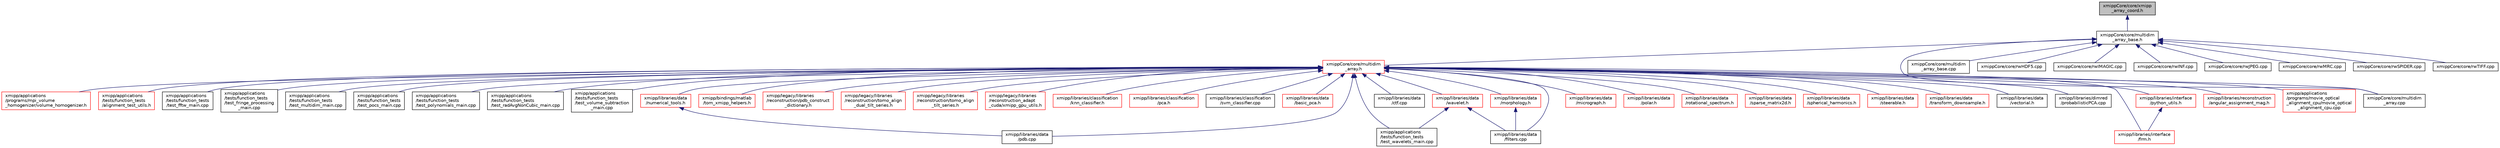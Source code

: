 digraph "xmippCore/core/xmipp_array_coord.h"
{
  edge [fontname="Helvetica",fontsize="10",labelfontname="Helvetica",labelfontsize="10"];
  node [fontname="Helvetica",fontsize="10",shape=record];
  Node2 [label="xmippCore/core/xmipp\l_array_coord.h",height=0.2,width=0.4,color="black", fillcolor="grey75", style="filled", fontcolor="black"];
  Node2 -> Node3 [dir="back",color="midnightblue",fontsize="10",style="solid",fontname="Helvetica"];
  Node3 [label="xmippCore/core/multidim\l_array_base.h",height=0.2,width=0.4,color="black", fillcolor="white", style="filled",URL="$multidim__array__base_8h.html"];
  Node3 -> Node4 [dir="back",color="midnightblue",fontsize="10",style="solid",fontname="Helvetica"];
  Node4 [label="xmippCore/core/multidim\l_array.h",height=0.2,width=0.4,color="red", fillcolor="white", style="filled",URL="$multidim__array_8h.html"];
  Node4 -> Node5 [dir="back",color="midnightblue",fontsize="10",style="solid",fontname="Helvetica"];
  Node5 [label="xmipp/applications\l/programs/movie_optical\l_alignment_cpu/movie_optical\l_alignment_cpu.cpp",height=0.2,width=0.4,color="red", fillcolor="white", style="filled",URL="$movie__optical__alignment__cpu_8cpp.html"];
  Node4 -> Node7 [dir="back",color="midnightblue",fontsize="10",style="solid",fontname="Helvetica"];
  Node7 [label="xmipp/applications\l/programs/mpi_volume\l_homogenizer/volume_homogenizer.h",height=0.2,width=0.4,color="red", fillcolor="white", style="filled",URL="$volume__homogenizer_8h.html"];
  Node4 -> Node12 [dir="back",color="midnightblue",fontsize="10",style="solid",fontname="Helvetica"];
  Node12 [label="xmipp/applications\l/tests/function_tests\l/alignment_test_utils.h",height=0.2,width=0.4,color="red", fillcolor="white", style="filled",URL="$alignment__test__utils_8h.html"];
  Node4 -> Node22 [dir="back",color="midnightblue",fontsize="10",style="solid",fontname="Helvetica"];
  Node22 [label="xmipp/applications\l/tests/function_tests\l/test_fftw_main.cpp",height=0.2,width=0.4,color="black", fillcolor="white", style="filled",URL="$test__fftw__main_8cpp.html"];
  Node4 -> Node23 [dir="back",color="midnightblue",fontsize="10",style="solid",fontname="Helvetica"];
  Node23 [label="xmipp/applications\l/tests/function_tests\l/test_fringe_processing\l_main.cpp",height=0.2,width=0.4,color="black", fillcolor="white", style="filled",URL="$test__fringe__processing__main_8cpp.html"];
  Node4 -> Node24 [dir="back",color="midnightblue",fontsize="10",style="solid",fontname="Helvetica"];
  Node24 [label="xmipp/applications\l/tests/function_tests\l/test_multidim_main.cpp",height=0.2,width=0.4,color="black", fillcolor="white", style="filled",URL="$test__multidim__main_8cpp.html"];
  Node4 -> Node25 [dir="back",color="midnightblue",fontsize="10",style="solid",fontname="Helvetica"];
  Node25 [label="xmipp/applications\l/tests/function_tests\l/test_pocs_main.cpp",height=0.2,width=0.4,color="black", fillcolor="white", style="filled",URL="$test__pocs__main_8cpp.html"];
  Node4 -> Node26 [dir="back",color="midnightblue",fontsize="10",style="solid",fontname="Helvetica"];
  Node26 [label="xmipp/applications\l/tests/function_tests\l/test_polynomials_main.cpp",height=0.2,width=0.4,color="black", fillcolor="white", style="filled",URL="$test__polynomials__main_8cpp.html"];
  Node4 -> Node27 [dir="back",color="midnightblue",fontsize="10",style="solid",fontname="Helvetica"];
  Node27 [label="xmipp/applications\l/tests/function_tests\l/test_radAvgNonCubic_main.cpp",height=0.2,width=0.4,color="black", fillcolor="white", style="filled",URL="$test__radAvgNonCubic__main_8cpp.html"];
  Node4 -> Node28 [dir="back",color="midnightblue",fontsize="10",style="solid",fontname="Helvetica"];
  Node28 [label="xmipp/applications\l/tests/function_tests\l/test_volume_subtraction\l_main.cpp",height=0.2,width=0.4,color="black", fillcolor="white", style="filled",URL="$test__volume__subtraction__main_8cpp.html"];
  Node4 -> Node29 [dir="back",color="midnightblue",fontsize="10",style="solid",fontname="Helvetica"];
  Node29 [label="xmipp/applications\l/tests/function_tests\l/test_wavelets_main.cpp",height=0.2,width=0.4,color="black", fillcolor="white", style="filled",URL="$test__wavelets__main_8cpp.html"];
  Node4 -> Node30 [dir="back",color="midnightblue",fontsize="10",style="solid",fontname="Helvetica"];
  Node30 [label="xmipp/bindings/matlab\l/tom_xmipp_helpers.h",height=0.2,width=0.4,color="red", fillcolor="white", style="filled",URL="$tom__xmipp__helpers_8h.html"];
  Node4 -> Node44 [dir="back",color="midnightblue",fontsize="10",style="solid",fontname="Helvetica"];
  Node44 [label="xmipp/legacy/libraries\l/reconstruction/pdb_construct\l_dictionary.h",height=0.2,width=0.4,color="red", fillcolor="white", style="filled",URL="$pdb__construct__dictionary_8h.html"];
  Node4 -> Node50 [dir="back",color="midnightblue",fontsize="10",style="solid",fontname="Helvetica"];
  Node50 [label="xmipp/legacy/libraries\l/reconstruction/tomo_align\l_dual_tilt_series.h",height=0.2,width=0.4,color="red", fillcolor="white", style="filled",URL="$tomo__align__dual__tilt__series_8h.html"];
  Node4 -> Node53 [dir="back",color="midnightblue",fontsize="10",style="solid",fontname="Helvetica"];
  Node53 [label="xmipp/legacy/libraries\l/reconstruction/tomo_align\l_tilt_series.h",height=0.2,width=0.4,color="red", fillcolor="white", style="filled",URL="$tomo__align__tilt__series_8h.html"];
  Node4 -> Node56 [dir="back",color="midnightblue",fontsize="10",style="solid",fontname="Helvetica"];
  Node56 [label="xmipp/legacy/libraries\l/reconstruction_adapt\l_cuda/xmipp_gpu_utils.h",height=0.2,width=0.4,color="red", fillcolor="white", style="filled",URL="$xmipp__gpu__utils_8h.html"];
  Node4 -> Node59 [dir="back",color="midnightblue",fontsize="10",style="solid",fontname="Helvetica"];
  Node59 [label="xmipp/libraries/classification\l/knn_classifier.h",height=0.2,width=0.4,color="red", fillcolor="white", style="filled",URL="$knn__classifier_8h.html"];
  Node4 -> Node61 [dir="back",color="midnightblue",fontsize="10",style="solid",fontname="Helvetica"];
  Node61 [label="xmipp/libraries/classification\l/pca.h",height=0.2,width=0.4,color="red", fillcolor="white", style="filled",URL="$classification_2pca_8h.html"];
  Node4 -> Node69 [dir="back",color="midnightblue",fontsize="10",style="solid",fontname="Helvetica"];
  Node69 [label="xmipp/libraries/classification\l/svm_classifier.cpp",height=0.2,width=0.4,color="black", fillcolor="white", style="filled",URL="$svm__classifier_8cpp.html"];
  Node4 -> Node70 [dir="back",color="midnightblue",fontsize="10",style="solid",fontname="Helvetica"];
  Node70 [label="xmipp/libraries/data\l/basic_pca.h",height=0.2,width=0.4,color="red", fillcolor="white", style="filled",URL="$basic__pca_8h.html"];
  Node4 -> Node102 [dir="back",color="midnightblue",fontsize="10",style="solid",fontname="Helvetica"];
  Node102 [label="xmipp/libraries/data\l/numerical_tools.h",height=0.2,width=0.4,color="red", fillcolor="white", style="filled",URL="$numerical__tools_8h.html"];
  Node102 -> Node356 [dir="back",color="midnightblue",fontsize="10",style="solid",fontname="Helvetica"];
  Node356 [label="xmipp/libraries/data\l/pdb.cpp",height=0.2,width=0.4,color="black", fillcolor="white", style="filled",URL="$pdb_8cpp.html"];
  Node4 -> Node379 [dir="back",color="midnightblue",fontsize="10",style="solid",fontname="Helvetica"];
  Node379 [label="xmipp/libraries/data\l/ctf.cpp",height=0.2,width=0.4,color="black", fillcolor="white", style="filled",URL="$ctf_8cpp.html"];
  Node4 -> Node133 [dir="back",color="midnightblue",fontsize="10",style="solid",fontname="Helvetica"];
  Node133 [label="xmipp/libraries/data\l/filters.cpp",height=0.2,width=0.4,color="black", fillcolor="white", style="filled",URL="$filters_8cpp.html"];
  Node4 -> Node380 [dir="back",color="midnightblue",fontsize="10",style="solid",fontname="Helvetica"];
  Node380 [label="xmipp/libraries/data\l/morphology.h",height=0.2,width=0.4,color="red", fillcolor="white", style="filled",URL="$libraries_2data_2morphology_8h.html"];
  Node380 -> Node133 [dir="back",color="midnightblue",fontsize="10",style="solid",fontname="Helvetica"];
  Node4 -> Node381 [dir="back",color="midnightblue",fontsize="10",style="solid",fontname="Helvetica"];
  Node381 [label="xmipp/libraries/data\l/wavelet.h",height=0.2,width=0.4,color="red", fillcolor="white", style="filled",URL="$libraries_2data_2wavelet_8h.html"];
  Node381 -> Node29 [dir="back",color="midnightblue",fontsize="10",style="solid",fontname="Helvetica"];
  Node381 -> Node133 [dir="back",color="midnightblue",fontsize="10",style="solid",fontname="Helvetica"];
  Node4 -> Node257 [dir="back",color="midnightblue",fontsize="10",style="solid",fontname="Helvetica"];
  Node257 [label="xmipp/libraries/data\l/micrograph.h",height=0.2,width=0.4,color="red", fillcolor="white", style="filled",URL="$micrograph_8h.html"];
  Node4 -> Node356 [dir="back",color="midnightblue",fontsize="10",style="solid",fontname="Helvetica"];
  Node4 -> Node384 [dir="back",color="midnightblue",fontsize="10",style="solid",fontname="Helvetica"];
  Node384 [label="xmipp/libraries/data\l/polar.h",height=0.2,width=0.4,color="red", fillcolor="white", style="filled",URL="$polar_8h.html"];
  Node4 -> Node396 [dir="back",color="midnightblue",fontsize="10",style="solid",fontname="Helvetica"];
  Node396 [label="xmipp/libraries/data\l/rotational_spectrum.h",height=0.2,width=0.4,color="red", fillcolor="white", style="filled",URL="$rotational__spectrum_8h.html"];
  Node4 -> Node401 [dir="back",color="midnightblue",fontsize="10",style="solid",fontname="Helvetica"];
  Node401 [label="xmipp/libraries/data\l/sparse_matrix2d.h",height=0.2,width=0.4,color="red", fillcolor="white", style="filled",URL="$sparse__matrix2d_8h.html"];
  Node4 -> Node403 [dir="back",color="midnightblue",fontsize="10",style="solid",fontname="Helvetica"];
  Node403 [label="xmipp/libraries/data\l/spherical_harmonics.h",height=0.2,width=0.4,color="red", fillcolor="white", style="filled",URL="$spherical__harmonics_8h.html"];
  Node4 -> Node405 [dir="back",color="midnightblue",fontsize="10",style="solid",fontname="Helvetica"];
  Node405 [label="xmipp/libraries/data\l/steerable.h",height=0.2,width=0.4,color="red", fillcolor="white", style="filled",URL="$steerable_8h.html"];
  Node4 -> Node406 [dir="back",color="midnightblue",fontsize="10",style="solid",fontname="Helvetica"];
  Node406 [label="xmipp/libraries/data\l/transform_downsample.h",height=0.2,width=0.4,color="red", fillcolor="white", style="filled",URL="$transform__downsample_8h.html"];
  Node4 -> Node411 [dir="back",color="midnightblue",fontsize="10",style="solid",fontname="Helvetica"];
  Node411 [label="xmipp/libraries/data\l/vectorial.h",height=0.2,width=0.4,color="black", fillcolor="white", style="filled",URL="$vectorial_8h.html"];
  Node4 -> Node412 [dir="back",color="midnightblue",fontsize="10",style="solid",fontname="Helvetica"];
  Node412 [label="xmipp/libraries/dimred\l/probabilisticPCA.cpp",height=0.2,width=0.4,color="black", fillcolor="white", style="filled",URL="$probabilisticPCA_8cpp.html"];
  Node4 -> Node413 [dir="back",color="midnightblue",fontsize="10",style="solid",fontname="Helvetica"];
  Node413 [label="xmipp/libraries/interface\l/python_utils.h",height=0.2,width=0.4,color="red", fillcolor="white", style="filled",URL="$python__utils_8h.html"];
  Node413 -> Node414 [dir="back",color="midnightblue",fontsize="10",style="solid",fontname="Helvetica"];
  Node414 [label="xmipp/libraries/interface\l/frm.h",height=0.2,width=0.4,color="red", fillcolor="white", style="filled",URL="$frm_8h.html"];
  Node4 -> Node414 [dir="back",color="midnightblue",fontsize="10",style="solid",fontname="Helvetica"];
  Node4 -> Node292 [dir="back",color="midnightblue",fontsize="10",style="solid",fontname="Helvetica"];
  Node292 [label="xmipp/libraries/reconstruction\l/angular_assignment_mag.h",height=0.2,width=0.4,color="red", fillcolor="white", style="filled",URL="$angular__assignment__mag_8h.html"];
  Node4 -> Node841 [dir="back",color="midnightblue",fontsize="10",style="solid",fontname="Helvetica"];
  Node841 [label="xmippCore/core/multidim\l_array.cpp",height=0.2,width=0.4,color="black", fillcolor="white", style="filled",URL="$multidim__array_8cpp.html"];
  Node3 -> Node841 [dir="back",color="midnightblue",fontsize="10",style="solid",fontname="Helvetica"];
  Node3 -> Node843 [dir="back",color="midnightblue",fontsize="10",style="solid",fontname="Helvetica"];
  Node843 [label="xmippCore/core/multidim\l_array_base.cpp",height=0.2,width=0.4,color="black", fillcolor="white", style="filled",URL="$multidim__array__base_8cpp.html"];
  Node3 -> Node844 [dir="back",color="midnightblue",fontsize="10",style="solid",fontname="Helvetica"];
  Node844 [label="xmippCore/core/rwHDF5.cpp",height=0.2,width=0.4,color="black", fillcolor="white", style="filled",URL="$rwHDF5_8cpp.html"];
  Node3 -> Node845 [dir="back",color="midnightblue",fontsize="10",style="solid",fontname="Helvetica"];
  Node845 [label="xmippCore/core/rwIMAGIC.cpp",height=0.2,width=0.4,color="black", fillcolor="white", style="filled",URL="$rwIMAGIC_8cpp.html"];
  Node3 -> Node846 [dir="back",color="midnightblue",fontsize="10",style="solid",fontname="Helvetica"];
  Node846 [label="xmippCore/core/rwINF.cpp",height=0.2,width=0.4,color="black", fillcolor="white", style="filled",URL="$rwINF_8cpp.html"];
  Node3 -> Node847 [dir="back",color="midnightblue",fontsize="10",style="solid",fontname="Helvetica"];
  Node847 [label="xmippCore/core/rwJPEG.cpp",height=0.2,width=0.4,color="black", fillcolor="white", style="filled",URL="$rwJPEG_8cpp.html"];
  Node3 -> Node848 [dir="back",color="midnightblue",fontsize="10",style="solid",fontname="Helvetica"];
  Node848 [label="xmippCore/core/rwMRC.cpp",height=0.2,width=0.4,color="black", fillcolor="white", style="filled",URL="$rwMRC_8cpp.html"];
  Node3 -> Node849 [dir="back",color="midnightblue",fontsize="10",style="solid",fontname="Helvetica"];
  Node849 [label="xmippCore/core/rwSPIDER.cpp",height=0.2,width=0.4,color="black", fillcolor="white", style="filled",URL="$rwSPIDER_8cpp.html"];
  Node3 -> Node850 [dir="back",color="midnightblue",fontsize="10",style="solid",fontname="Helvetica"];
  Node850 [label="xmippCore/core/rwTIFF.cpp",height=0.2,width=0.4,color="black", fillcolor="white", style="filled",URL="$rwTIFF_8cpp.html"];
}
